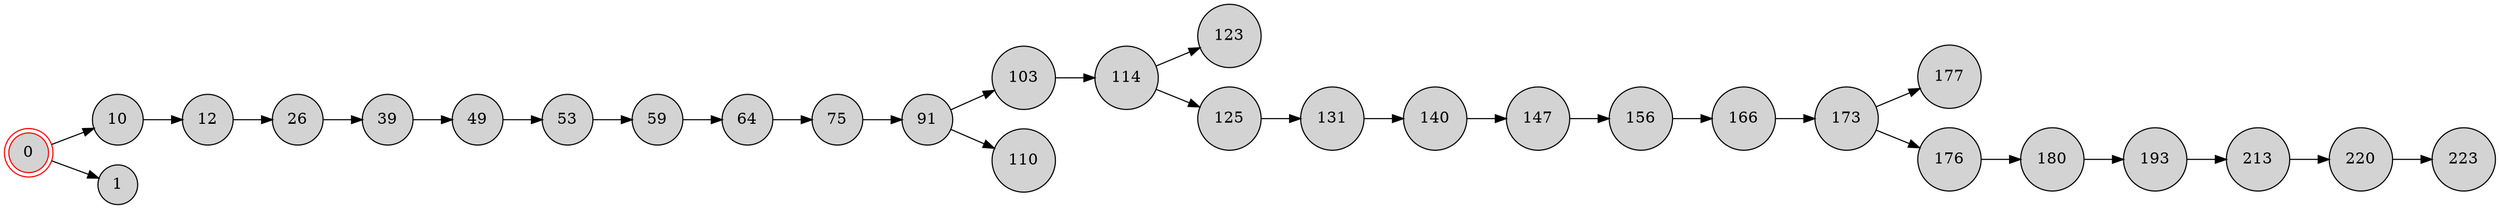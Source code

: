 digraph BlockchainTree {
    rankdir=LR;
    node [shape=circle, style=filled, fillcolor=lightgray];

    0 [shape=doublecircle, color=red];
    0 -> 10;
    0 -> 1;
    10 -> 12;
    12 -> 26;
    26 -> 39;
    39 -> 49;
    49 -> 53;
    53 -> 59;
    59 -> 64;
    64 -> 75;
    75 -> 91;
    91 -> 103;
    103 -> 114;
    91 -> 110;
    114 -> 123;
    114 -> 125;
    125 -> 131;
    131 -> 140;
    140 -> 147;
    147 -> 156;
    156 -> 166;
    166 -> 173;
    173 -> 177;
    173 -> 176;
    176 -> 180;
    180 -> 193;
    193 -> 213;
    213 -> 220;
    220 -> 223;
}
